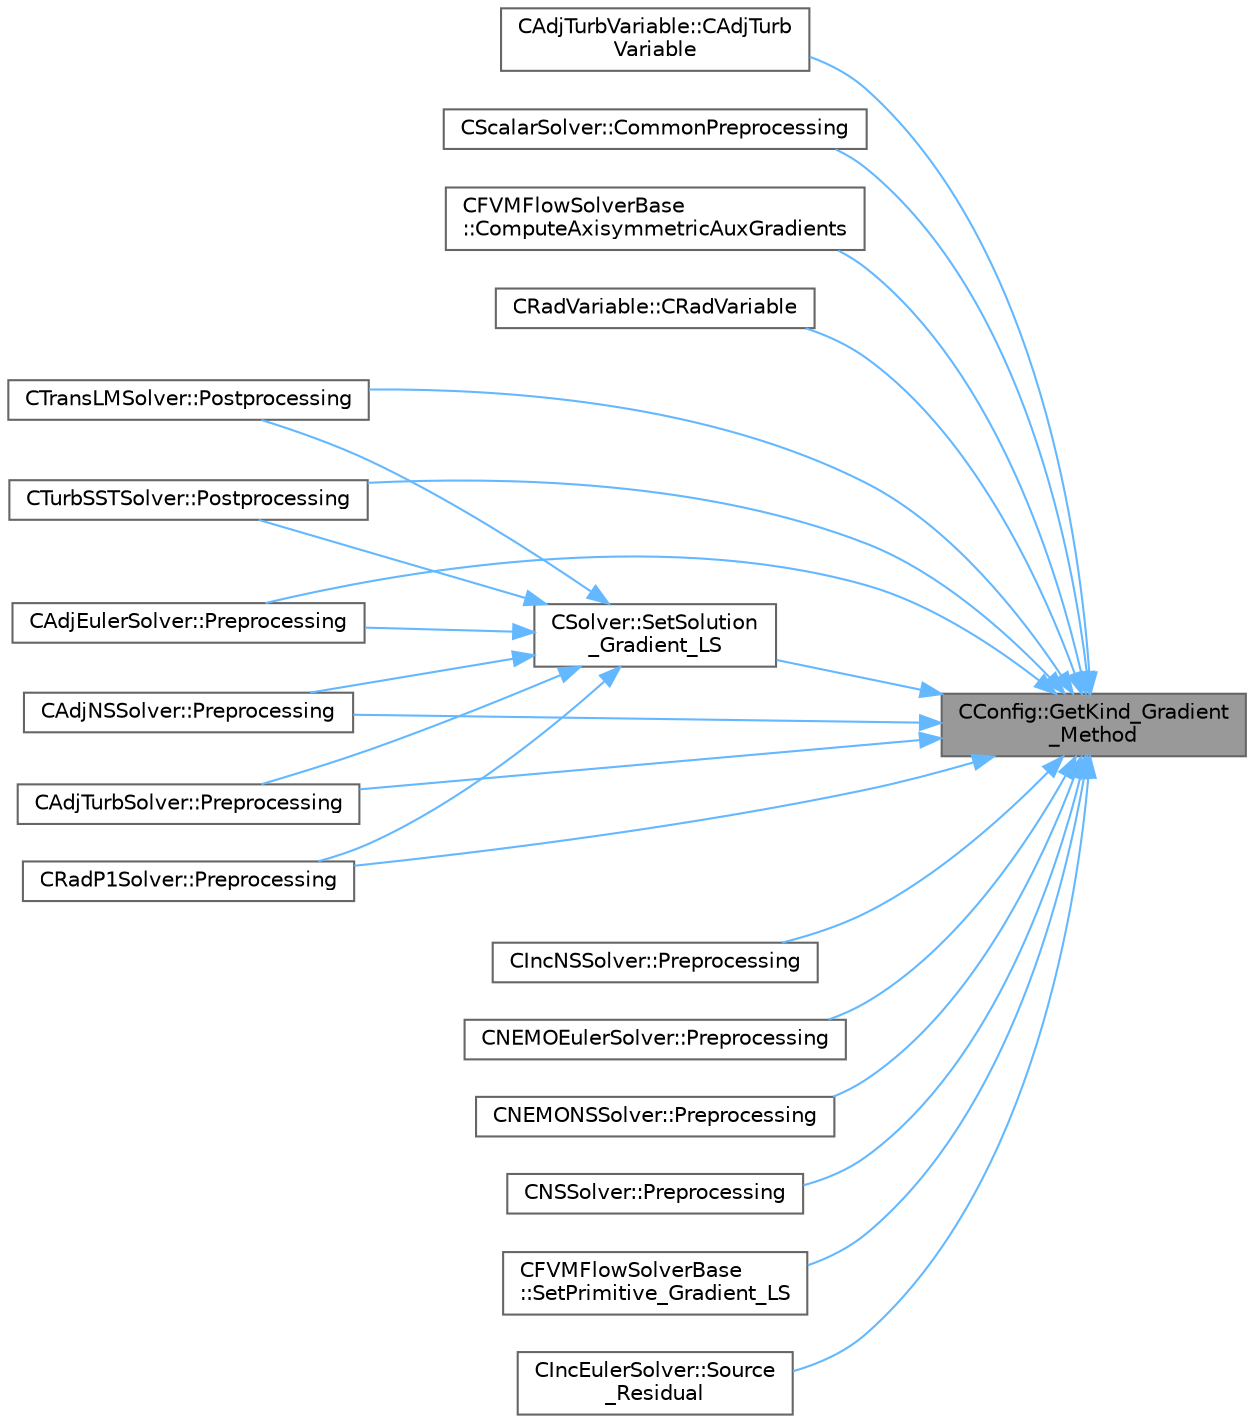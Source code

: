 digraph "CConfig::GetKind_Gradient_Method"
{
 // LATEX_PDF_SIZE
  bgcolor="transparent";
  edge [fontname=Helvetica,fontsize=10,labelfontname=Helvetica,labelfontsize=10];
  node [fontname=Helvetica,fontsize=10,shape=box,height=0.2,width=0.4];
  rankdir="RL";
  Node1 [id="Node000001",label="CConfig::GetKind_Gradient\l_Method",height=0.2,width=0.4,color="gray40", fillcolor="grey60", style="filled", fontcolor="black",tooltip="Get the kind of method for computation of spatial gradients used for viscous and source terms."];
  Node1 -> Node2 [id="edge1_Node000001_Node000002",dir="back",color="steelblue1",style="solid",tooltip=" "];
  Node2 [id="Node000002",label="CAdjTurbVariable::CAdjTurb\lVariable",height=0.2,width=0.4,color="grey40", fillcolor="white", style="filled",URL="$classCAdjTurbVariable.html#a8cf6df17d5bface41386f14c77e56b7a",tooltip="Constructor of the class."];
  Node1 -> Node3 [id="edge2_Node000001_Node000003",dir="back",color="steelblue1",style="solid",tooltip=" "];
  Node3 [id="Node000003",label="CScalarSolver::CommonPreprocessing",height=0.2,width=0.4,color="grey40", fillcolor="white", style="filled",URL="$classCScalarSolver.html#aa6238dd670ce793d763fc35598b52dcf",tooltip="Gradient and Limiter computation."];
  Node1 -> Node4 [id="edge3_Node000001_Node000004",dir="back",color="steelblue1",style="solid",tooltip=" "];
  Node4 [id="Node000004",label="CFVMFlowSolverBase\l::ComputeAxisymmetricAuxGradients",height=0.2,width=0.4,color="grey40", fillcolor="white", style="filled",URL="$classCFVMFlowSolverBase.html#abf2b71342ca88b29bf8569f21f0c0ca3",tooltip="Computes and sets the required auxilliary vars (and gradients) for axisymmetric flow."];
  Node1 -> Node5 [id="edge4_Node000001_Node000005",dir="back",color="steelblue1",style="solid",tooltip=" "];
  Node5 [id="Node000005",label="CRadVariable::CRadVariable",height=0.2,width=0.4,color="grey40", fillcolor="white", style="filled",URL="$classCRadVariable.html#a66877866c71a5c6d67b8e327a060b87b",tooltip="Constructor of the class."];
  Node1 -> Node6 [id="edge5_Node000001_Node000006",dir="back",color="steelblue1",style="solid",tooltip=" "];
  Node6 [id="Node000006",label="CTransLMSolver::Postprocessing",height=0.2,width=0.4,color="grey40", fillcolor="white", style="filled",URL="$classCTransLMSolver.html#a165a8d455391e8a3ec640c371a772217",tooltip="Computes the effective intermtittency."];
  Node1 -> Node7 [id="edge6_Node000001_Node000007",dir="back",color="steelblue1",style="solid",tooltip=" "];
  Node7 [id="Node000007",label="CTurbSSTSolver::Postprocessing",height=0.2,width=0.4,color="grey40", fillcolor="white", style="filled",URL="$classCTurbSSTSolver.html#a9f9394f05aa34e96e4bf2dd00447789a",tooltip="Computes the eddy viscosity."];
  Node1 -> Node8 [id="edge7_Node000001_Node000008",dir="back",color="steelblue1",style="solid",tooltip=" "];
  Node8 [id="Node000008",label="CAdjEulerSolver::Preprocessing",height=0.2,width=0.4,color="grey40", fillcolor="white", style="filled",URL="$classCAdjEulerSolver.html#a64baf8c7af6006bdc4ad0919f7c2507a",tooltip="Initialize the residual vectors."];
  Node1 -> Node9 [id="edge8_Node000001_Node000009",dir="back",color="steelblue1",style="solid",tooltip=" "];
  Node9 [id="Node000009",label="CAdjNSSolver::Preprocessing",height=0.2,width=0.4,color="grey40", fillcolor="white", style="filled",URL="$classCAdjNSSolver.html#a0669f6fb8ef7cd7800d151d4aff7d3f6",tooltip="Restart residual and compute gradients."];
  Node1 -> Node10 [id="edge9_Node000001_Node000010",dir="back",color="steelblue1",style="solid",tooltip=" "];
  Node10 [id="Node000010",label="CAdjTurbSolver::Preprocessing",height=0.2,width=0.4,color="grey40", fillcolor="white", style="filled",URL="$classCAdjTurbSolver.html#a2ed1cbeeeaaeb94ba0e6c9103459b1fe",tooltip="Initializate the residual vectors."];
  Node1 -> Node11 [id="edge10_Node000001_Node000011",dir="back",color="steelblue1",style="solid",tooltip=" "];
  Node11 [id="Node000011",label="CIncNSSolver::Preprocessing",height=0.2,width=0.4,color="grey40", fillcolor="white", style="filled",URL="$classCIncNSSolver.html#aaaff5cfe93aa72a689248c80b2ea9149",tooltip="Restart residual and compute gradients."];
  Node1 -> Node12 [id="edge11_Node000001_Node000012",dir="back",color="steelblue1",style="solid",tooltip=" "];
  Node12 [id="Node000012",label="CNEMOEulerSolver::Preprocessing",height=0.2,width=0.4,color="grey40", fillcolor="white", style="filled",URL="$classCNEMOEulerSolver.html#a3c5a59b5c1c9195757626bff151dbaa9",tooltip="Compute the velocity^2, SoundSpeed, Pressure, Enthalpy, Viscosity."];
  Node1 -> Node13 [id="edge12_Node000001_Node000013",dir="back",color="steelblue1",style="solid",tooltip=" "];
  Node13 [id="Node000013",label="CNEMONSSolver::Preprocessing",height=0.2,width=0.4,color="grey40", fillcolor="white", style="filled",URL="$classCNEMONSSolver.html#aef1c13c42cd8103377619f7d94660d6a",tooltip="Restart residual and compute gradients."];
  Node1 -> Node14 [id="edge13_Node000001_Node000014",dir="back",color="steelblue1",style="solid",tooltip=" "];
  Node14 [id="Node000014",label="CNSSolver::Preprocessing",height=0.2,width=0.4,color="grey40", fillcolor="white", style="filled",URL="$classCNSSolver.html#af83e7cb773797239cdc98fc4d202d32f",tooltip="Restart residual and compute gradients."];
  Node1 -> Node15 [id="edge14_Node000001_Node000015",dir="back",color="steelblue1",style="solid",tooltip=" "];
  Node15 [id="Node000015",label="CRadP1Solver::Preprocessing",height=0.2,width=0.4,color="grey40", fillcolor="white", style="filled",URL="$classCRadP1Solver.html#a34c7a29cb038e85c793685b1a76edac6",tooltip="Restart residual and compute gradients."];
  Node1 -> Node16 [id="edge15_Node000001_Node000016",dir="back",color="steelblue1",style="solid",tooltip=" "];
  Node16 [id="Node000016",label="CFVMFlowSolverBase\l::SetPrimitive_Gradient_LS",height=0.2,width=0.4,color="grey40", fillcolor="white", style="filled",URL="$classCFVMFlowSolverBase.html#aa00cb2f438eff709117ab4ffe61c3542",tooltip="Compute the gradient of the primitive variables using a Least-Squares method, and stores the result i..."];
  Node1 -> Node17 [id="edge16_Node000001_Node000017",dir="back",color="steelblue1",style="solid",tooltip=" "];
  Node17 [id="Node000017",label="CSolver::SetSolution\l_Gradient_LS",height=0.2,width=0.4,color="grey40", fillcolor="white", style="filled",URL="$classCSolver.html#a517cd065a6aef8177158c3cd51e81738",tooltip="Compute the Least Squares gradient of the solution."];
  Node17 -> Node6 [id="edge17_Node000017_Node000006",dir="back",color="steelblue1",style="solid",tooltip=" "];
  Node17 -> Node7 [id="edge18_Node000017_Node000007",dir="back",color="steelblue1",style="solid",tooltip=" "];
  Node17 -> Node8 [id="edge19_Node000017_Node000008",dir="back",color="steelblue1",style="solid",tooltip=" "];
  Node17 -> Node9 [id="edge20_Node000017_Node000009",dir="back",color="steelblue1",style="solid",tooltip=" "];
  Node17 -> Node10 [id="edge21_Node000017_Node000010",dir="back",color="steelblue1",style="solid",tooltip=" "];
  Node17 -> Node15 [id="edge22_Node000017_Node000015",dir="back",color="steelblue1",style="solid",tooltip=" "];
  Node1 -> Node18 [id="edge23_Node000001_Node000018",dir="back",color="steelblue1",style="solid",tooltip=" "];
  Node18 [id="Node000018",label="CIncEulerSolver::Source\l_Residual",height=0.2,width=0.4,color="grey40", fillcolor="white", style="filled",URL="$classCIncEulerSolver.html#a5f9ced3a85731749b16d6f1bac9460f6",tooltip="Source term integration."];
}
